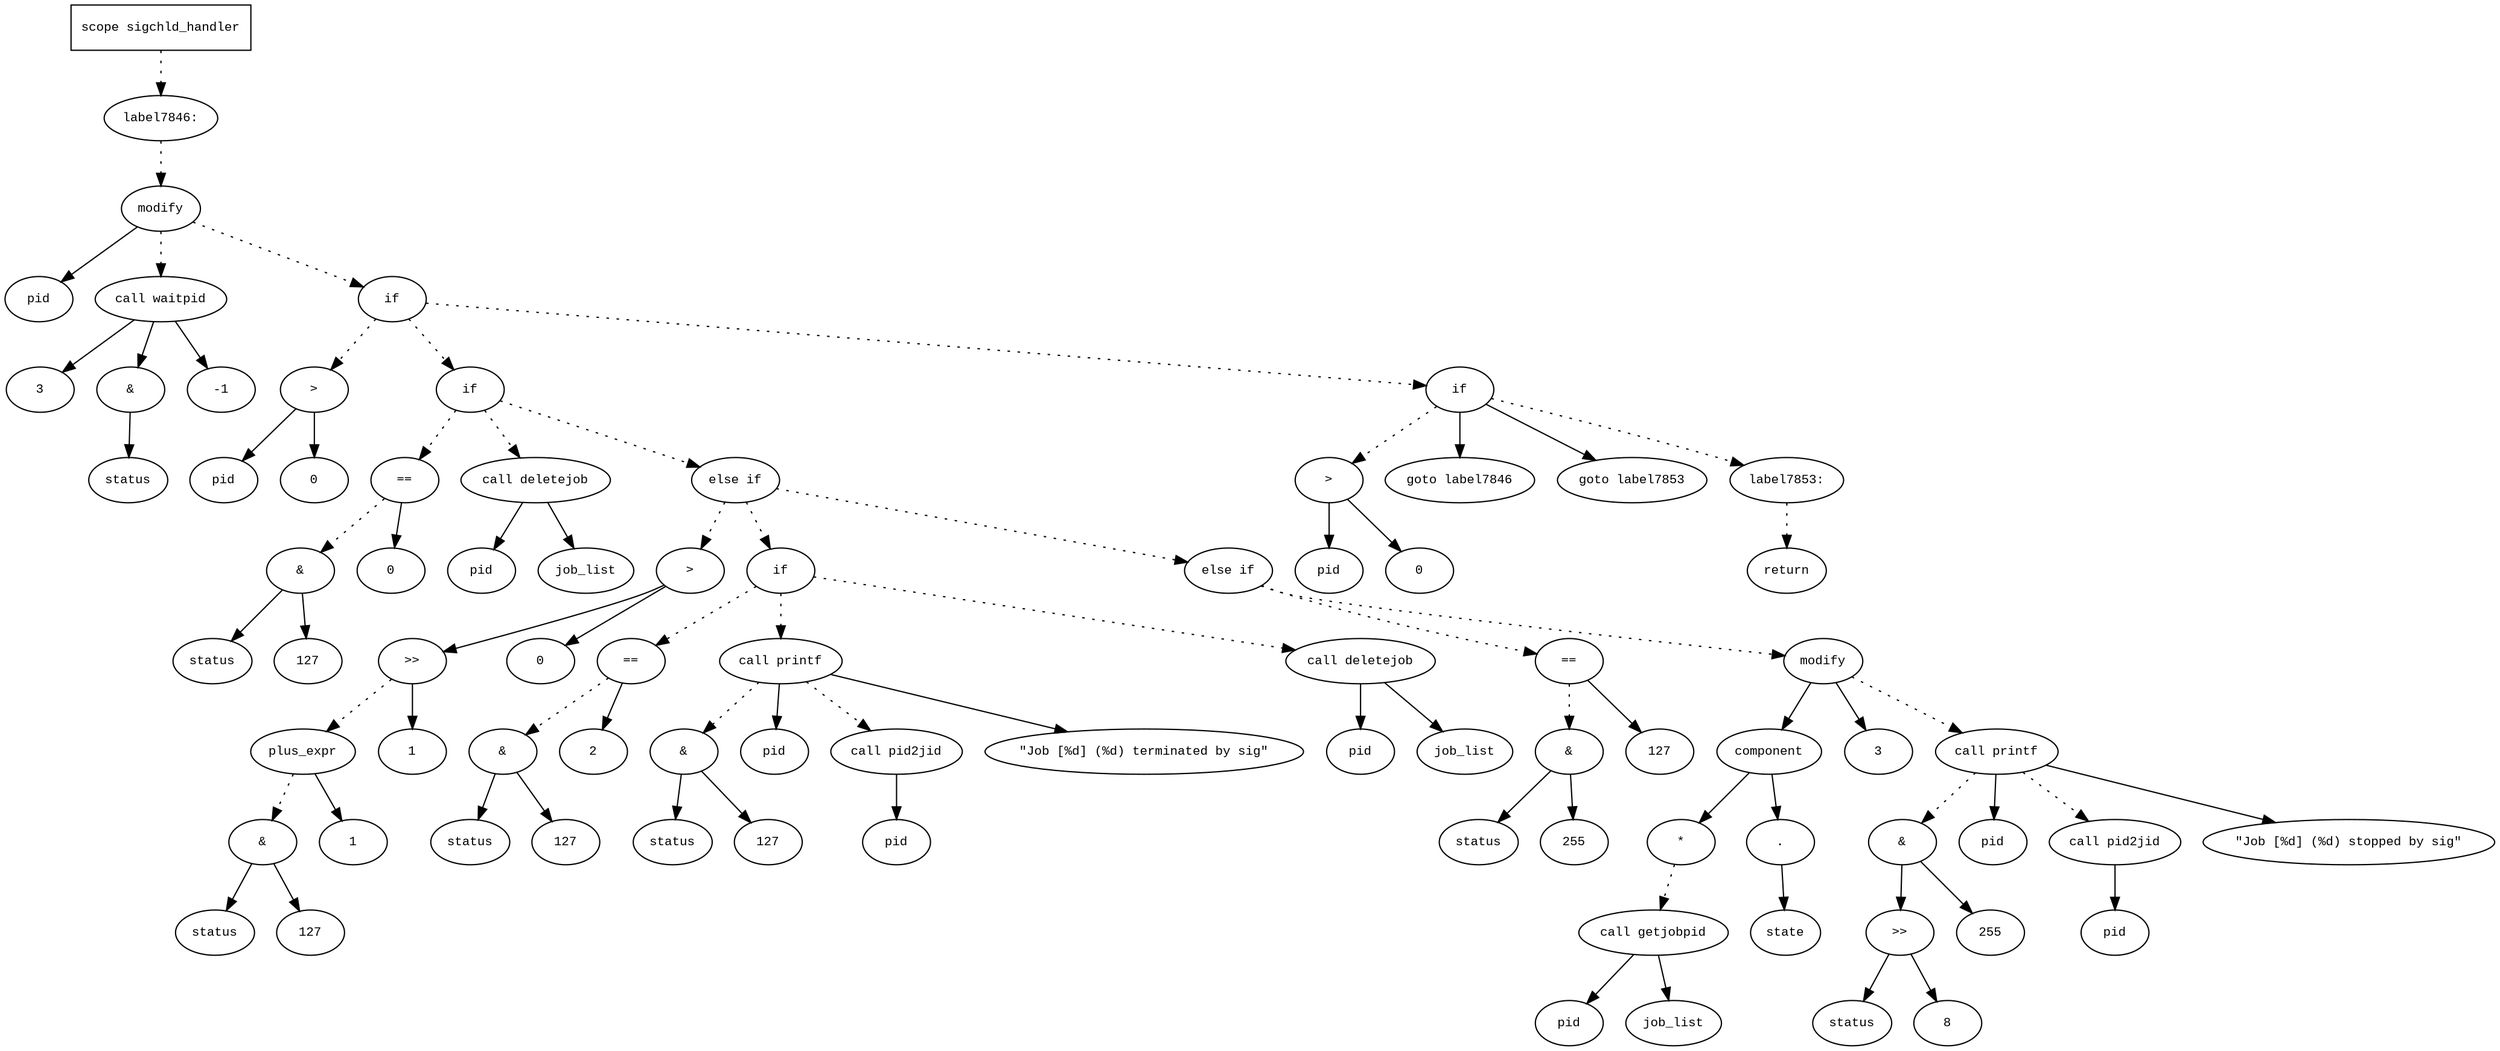 digraph AST {
  graph [fontname="Times New Roman",fontsize=10];
  node  [fontname="Courier New",fontsize=10];
  edge  [fontname="Times New Roman",fontsize=10];

  node1 [label="scope sigchld_handler",shape=box];
  node2 [label="label7846:",shape=ellipse];
  node1 -> node2 [style=dotted];
  node3 [label="modify",shape=ellipse];
  node4 [label="pid",shape=ellipse];
  node3 -> node4;
  node5 [label="call waitpid",shape=ellipse];
  node6 [label="3",shape=ellipse];
  node5 -> node6;
  node7 [label="&",shape=ellipse];
  node5 -> node7;
  node8 [label="status",shape=ellipse];
  node7 -> node8;
  node9 [label="-1",shape=ellipse];
  node5 -> node9;
  node3 -> node5 [style=dotted];
  node2 -> node3 [style=dotted];
  node10 [label="if",shape=ellipse];
  node3 -> node10 [style=dotted];
  node11 [label=">",shape=ellipse];
  node12 [label="pid",shape=ellipse];
  node11 -> node12;
  node13 [label="0",shape=ellipse];
  node11 -> node13;
  node10 -> node11 [style=dotted];
  node14 [label="if",shape=ellipse];
  node10 -> node14 [style=dotted];
  node15 [label="==",shape=ellipse];
  node16 [label="&",shape=ellipse];
  node17 [label="status",shape=ellipse];
  node16 -> node17;
  node18 [label="127",shape=ellipse];
  node16 -> node18;
  node15 -> node16 [style=dotted];
  node19 [label="0",shape=ellipse];
  node15 -> node19;
  node14 -> node15 [style=dotted];
  node20 [label="call deletejob",shape=ellipse];
  node21 [label="pid",shape=ellipse];
  node20 -> node21;
  node22 [label="job_list",shape=ellipse];
  node20 -> node22;
  node14 -> node20 [style=dotted];
  node23 [label="else if",shape=ellipse];
  node14 -> node23 [style=dotted];
  node24 [label=">",shape=ellipse];
  node25 [label=">>",shape=ellipse];
  node26 [label="plus_expr",shape=ellipse];
  node27 [label="&",shape=ellipse];
  node28 [label="status",shape=ellipse];
  node27 -> node28;
  node29 [label="127",shape=ellipse];
  node27 -> node29;
  node26 -> node27 [style=dotted];
  node30 [label="1",shape=ellipse];
  node26 -> node30;
  node25 -> node26 [style=dotted];
  node31 [label="1",shape=ellipse];
  node25 -> node31;
  node24 -> node25;
  node32 [label="0",shape=ellipse];
  node24 -> node32;
  node23 -> node24 [style=dotted];
  node33 [label="if",shape=ellipse];
  node23 -> node33 [style=dotted];
  node34 [label="==",shape=ellipse];
  node35 [label="&",shape=ellipse];
  node36 [label="status",shape=ellipse];
  node35 -> node36;
  node37 [label="127",shape=ellipse];
  node35 -> node37;
  node34 -> node35 [style=dotted];
  node38 [label="2",shape=ellipse];
  node34 -> node38;
  node33 -> node34 [style=dotted];
  node39 [label="call printf",shape=ellipse];
  node40 [label="&",shape=ellipse];
  node41 [label="status",shape=ellipse];
  node40 -> node41;
  node42 [label="127",shape=ellipse];
  node40 -> node42;
  node39 -> node40 [style=dotted];
  node43 [label="pid",shape=ellipse];
  node39 -> node43;
  node44 [label="call pid2jid",shape=ellipse];
  node45 [label="pid",shape=ellipse];
  node44 -> node45;
  node39 -> node44 [style=dotted];
  node46 [label="\"Job [%d] (%d) terminated by sig\"",shape=ellipse];
  node39 -> node46;
  node33 -> node39 [style=dotted];
  node47 [label="call deletejob",shape=ellipse];
  node48 [label="pid",shape=ellipse];
  node47 -> node48;
  node49 [label="job_list",shape=ellipse];
  node47 -> node49;
  node33 -> node47 [style=dotted];
  node50 [label="else if",shape=ellipse];
  node23 -> node50 [style=dotted];
  node51 [label="==",shape=ellipse];
  node52 [label="&",shape=ellipse];
  node53 [label="status",shape=ellipse];
  node52 -> node53;
  node54 [label="255",shape=ellipse];
  node52 -> node54;
  node51 -> node52 [style=dotted];
  node55 [label="127",shape=ellipse];
  node51 -> node55;
  node50 -> node51 [style=dotted];
  node56 [label="modify",shape=ellipse];
  node57 [label="component",shape=ellipse];
  node56 -> node57;
  node58 [label="*",shape=ellipse];
  node59 [label="call getjobpid",shape=ellipse];
  node60 [label="pid",shape=ellipse];
  node59 -> node60;
  node61 [label="job_list",shape=ellipse];
  node59 -> node61;
  node58 -> node59 [style=dotted];
  node57 -> node58;
  node62 [label=".",shape=ellipse];
  node57 -> node62;
  node63 [label="state",shape=ellipse];
  node62 -> node63;
  node64 [label="3",shape=ellipse];
  node56 -> node64;
  node50 -> node56 [style=dotted];
  node65 [label="call printf",shape=ellipse];
  node66 [label="&",shape=ellipse];
  node67 [label=">>",shape=ellipse];
  node68 [label="status",shape=ellipse];
  node67 -> node68;
  node69 [label="8",shape=ellipse];
  node67 -> node69;
  node66 -> node67;
  node70 [label="255",shape=ellipse];
  node66 -> node70;
  node65 -> node66 [style=dotted];
  node71 [label="pid",shape=ellipse];
  node65 -> node71;
  node72 [label="call pid2jid",shape=ellipse];
  node73 [label="pid",shape=ellipse];
  node72 -> node73;
  node65 -> node72 [style=dotted];
  node74 [label="\"Job [%d] (%d) stopped by sig\"",shape=ellipse];
  node65 -> node74;
  node56 -> node65 [style=dotted];
  node75 [label="if",shape=ellipse];
  node10 -> node75 [style=dotted];
  node76 [label=">",shape=ellipse];
  node77 [label="pid",shape=ellipse];
  node76 -> node77;
  node78 [label="0",shape=ellipse];
  node76 -> node78;
  node75 -> node76 [style=dotted];
  node79 [label="goto label7846",shape=ellipse];
  node75 -> node79;
  node80 [label="goto label7853",shape=ellipse];
  node75 -> node80;
  node81 [label="label7853:",shape=ellipse];
  node75 -> node81 [style=dotted];
  node82 [label="return",shape=ellipse];
  node81 -> node82 [style=dotted];
} 
